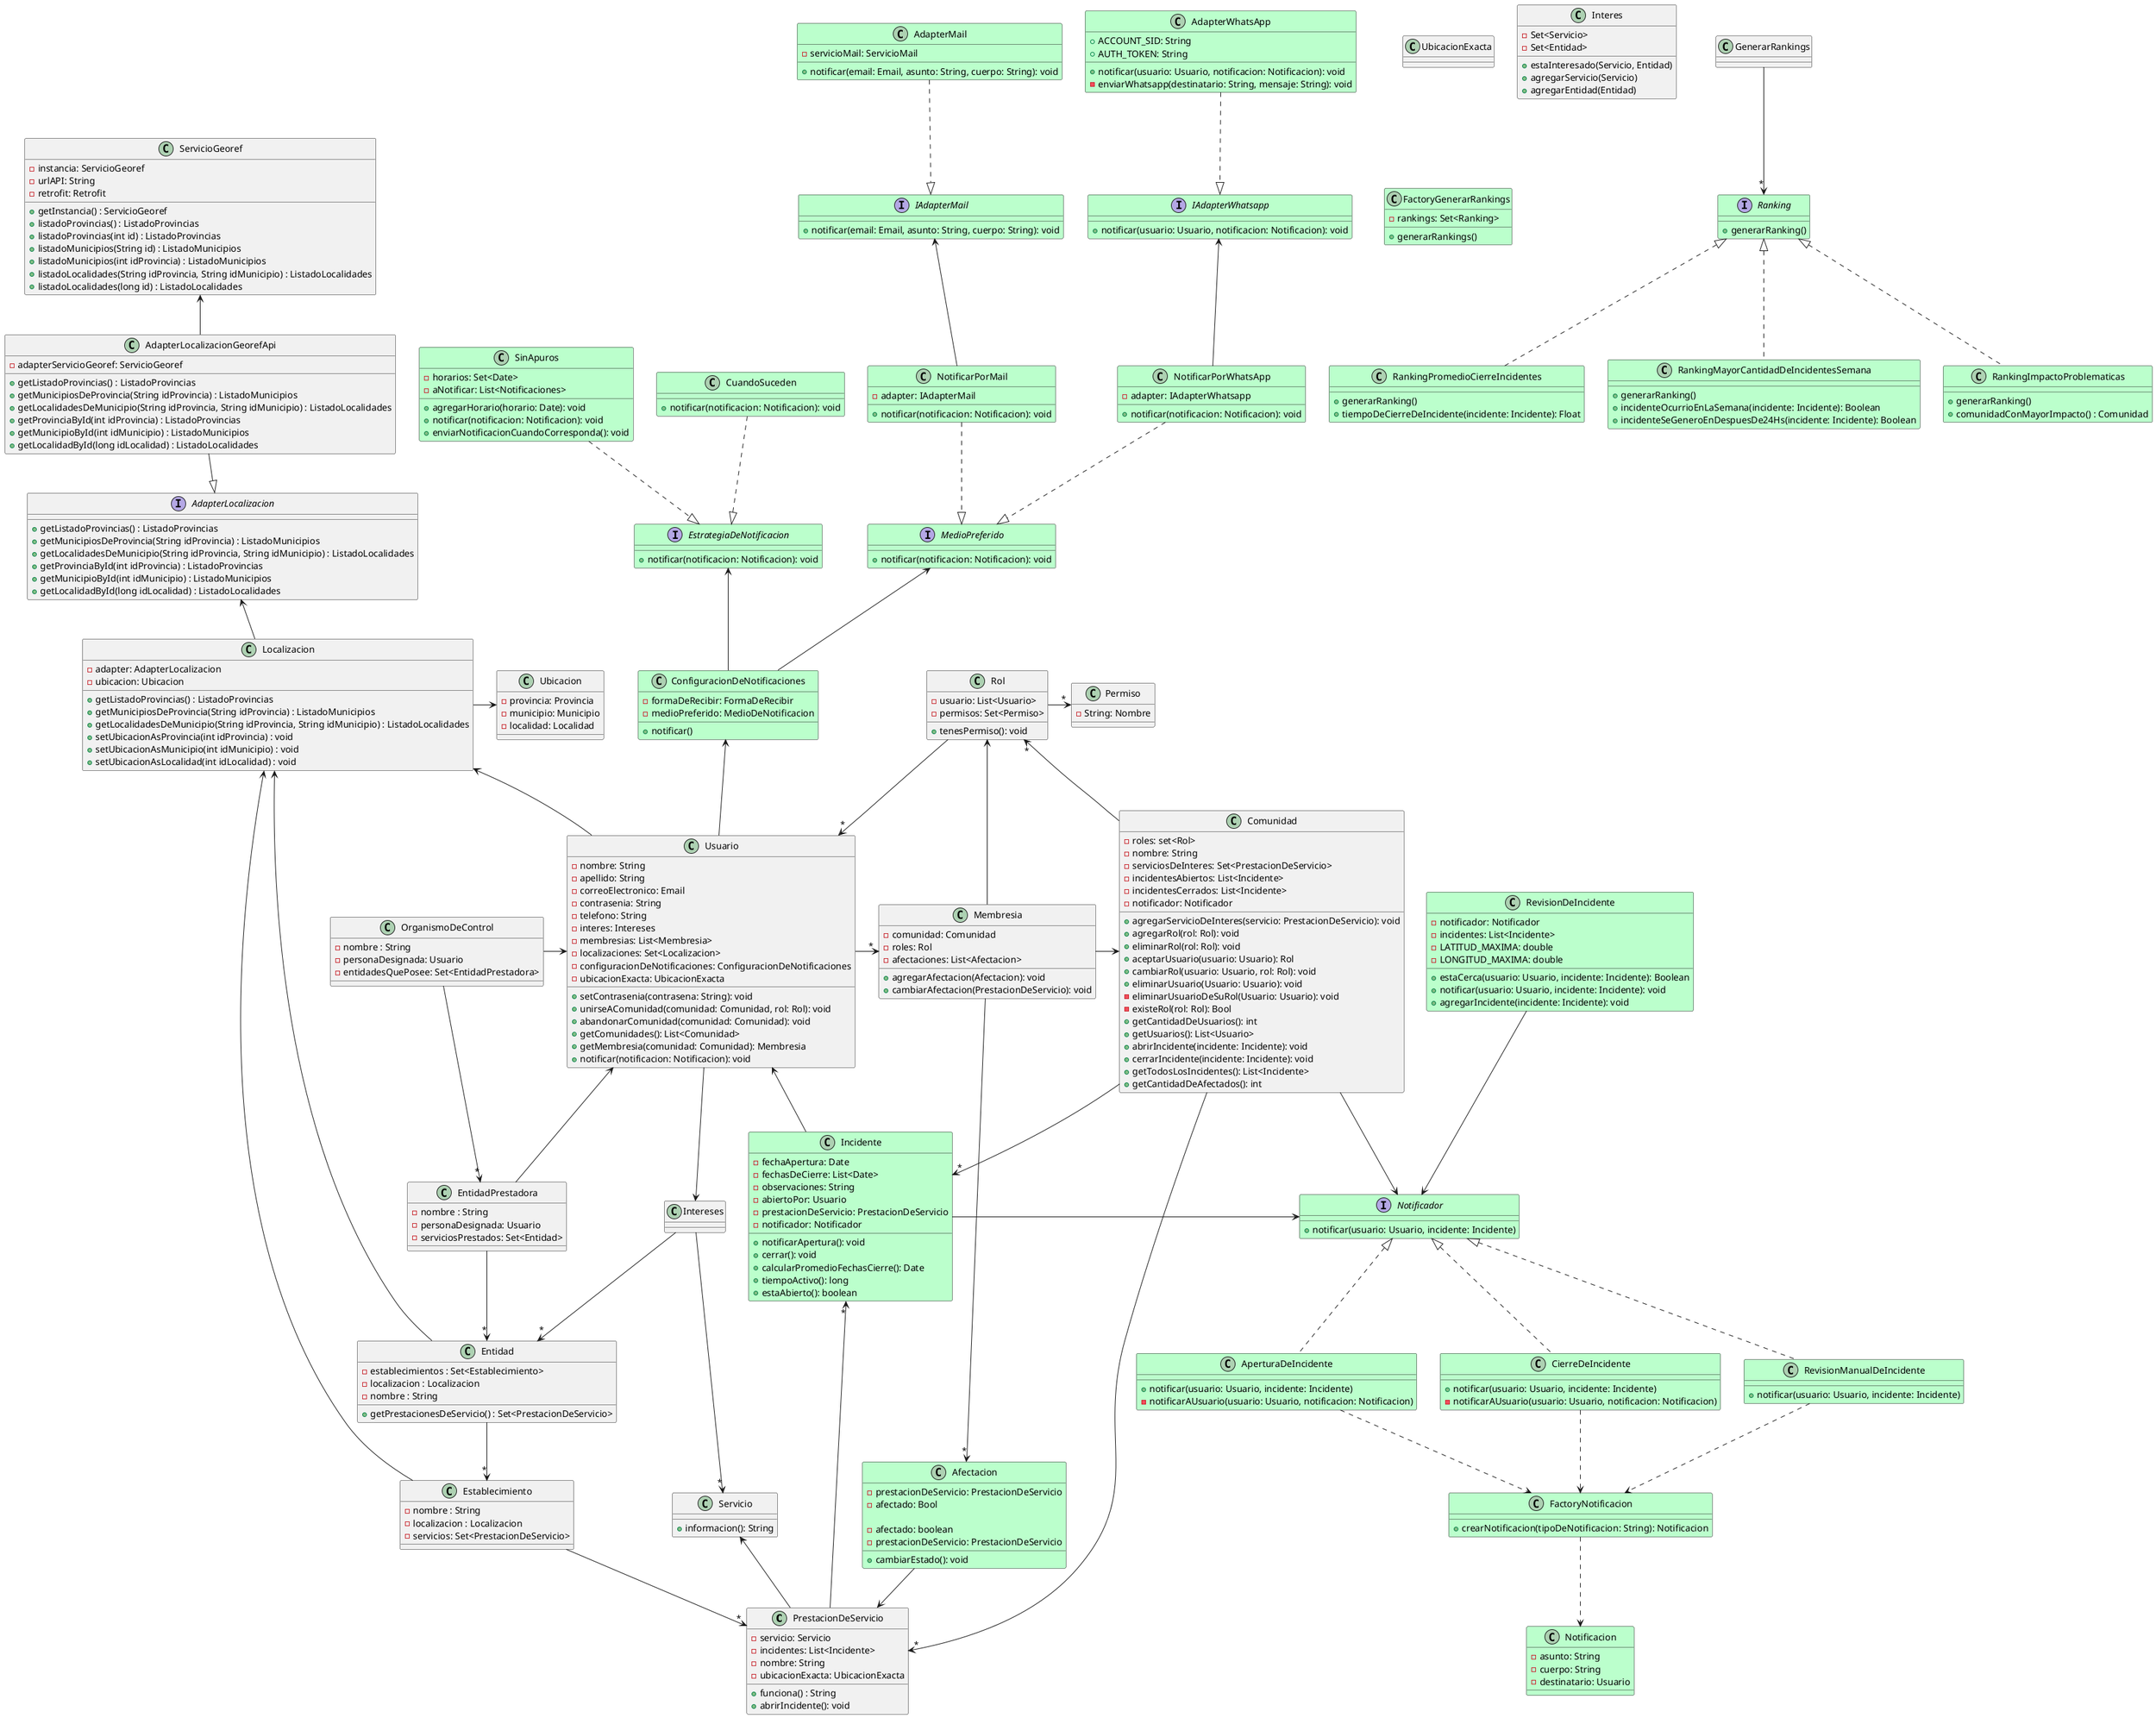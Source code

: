 @startuml

Class PrestacionDeServicio {    
    - servicio: Servicio
    - incidentes: List<Incidente>
    - nombre: String
    - ubicacionExacta: UbicacionExacta

    + funciona() : String
    + abrirIncidente(): void

}

Class UbicacionExacta {

}


Class Servicio {
    + informacion(): String
}


class Rol{
    -usuario: List<Usuario>
    -permisos: Set<Permiso>

    +tenesPermiso(): void
}




class Permiso{
 - String: Nombre

}


class Comunidad {
    - roles: set<Rol>
    - nombre: String
    - serviciosDeInteres: Set<PrestacionDeServicio>
    - incidentesAbiertos: List<Incidente>
    - incidentesCerrados: List<Incidente>
    - notificador: Notificador

    + agregarServicioDeInteres(servicio: PrestacionDeServicio): void
    + agregarRol(rol: Rol): void
    + eliminarRol(rol: Rol): void
    + aceptarUsuario(usuario: Usuario): Rol
    + cambiarRol(usuario: Usuario, rol: Rol): void
    + eliminarUsuario(Usuario: Usuario): void
    - eliminarUsuarioDeSuRol(Usuario: Usuario): void
    - existeRol(rol: Rol): Bool
    + getCantidadDeUsuarios(): int
    + getUsuarios(): List<Usuario>
    + abrirIncidente(incidente: Incidente): void
    + cerrarIncidente(incidente: Incidente): void
    + getTodosLosIncidentes(): List<Incidente>
    + getCantidadDeAfectados(): int
}



class Usuario{
    - nombre: String
    - apellido: String
    - correoElectronico: Email
    - contrasenia: String
    - telefono: String
    - interes: Intereses
    - membresias: List<Membresia>
    - localizaciones: Set<Localizacion>
    - configuracionDeNotificaciones: ConfiguracionDeNotificaciones
    - ubicacionExacta: UbicacionExacta




    + setContrasenia(contrasena: String): void
    + unirseAComunidad(comunidad: Comunidad, rol: Rol): void
    + abandonarComunidad(comunidad: Comunidad): void
    + getComunidades(): List<Comunidad>
    + getMembresia(comunidad: Comunidad): Membresia
    + notificar(notificacion: Notificacion): void
}




Class Entidad {
    - establecimientos : Set<Establecimiento>
    - localizacion : Localizacion
    - nombre : String

    + getPrestacionesDeServicio() : Set<PrestacionDeServicio>
}




Class Establecimiento {
    - nombre : String
    - localizacion : Localizacion
    - servicios: Set<PrestacionDeServicio>
}




Class Membresia {
    - comunidad: Comunidad
    - roles: Rol
    - afectaciones: List<Afectacion>

    + agregarAfectacion(Afectacion): void
    + cambiarAfectacion(PrestacionDeServicio): void
}

class Afectacion{
    - prestacionDeServicio: PrestacionDeServicio
    - afectado: Bool

    + cambiarEstado(): void
}


Class Localizacion {
    - adapter: AdapterLocalizacion
    - ubicacion: Ubicacion

    + getListadoProvincias() : ListadoProvincias
    + getMunicipiosDeProvincia(String idProvincia) : ListadoMunicipios
    + getLocalidadesDeMunicipio(String idProvincia, String idMunicipio) : ListadoLocalidades
    + setUbicacionAsProvincia(int idProvincia) : void
    + setUbicacionAsMunicipio(int idMunicipio) : void
    + setUbicacionAsLocalidad(int idLocalidad) : void
}




Interface AdapterLocalizacion {
    + getListadoProvincias() : ListadoProvincias
    + getMunicipiosDeProvincia(String idProvincia) : ListadoMunicipios
    + getLocalidadesDeMunicipio(String idProvincia, String idMunicipio) : ListadoLocalidades
    + getProvinciaById(int idProvincia) : ListadoProvincias
    + getMunicipioById(int idMunicipio) : ListadoMunicipios
    + getLocalidadById(long idLocalidad) : ListadoLocalidades
}




Class AdapterLocalizacionGeorefApi {
    - adapterServicioGeoref: ServicioGeoref

    + getListadoProvincias() : ListadoProvincias
    + getMunicipiosDeProvincia(String idProvincia) : ListadoMunicipios
    + getLocalidadesDeMunicipio(String idProvincia, String idMunicipio) : ListadoLocalidades
    + getProvinciaById(int idProvincia) : ListadoProvincias
    + getMunicipioById(int idMunicipio) : ListadoMunicipios
    + getLocalidadById(long idLocalidad) : ListadoLocalidades
}


Class ServicioGeoref {
    - instancia: ServicioGeoref
    - urlAPI: String
    - retrofit: Retrofit

    + getInstancia() : ServicioGeoref
    + listadoProvincias() : ListadoProvincias
    + listadoProvincias(int id) : ListadoProvincias
    + listadoMunicipios(String id) : ListadoMunicipios
    + listadoMunicipios(int idProvincia) : ListadoMunicipios
    + listadoLocalidades(String idProvincia, String idMunicipio) : ListadoLocalidades
    + listadoLocalidades(long id) : ListadoLocalidades
}


Class Interes {
    - Set<Servicio>
    - Set<Entidad>

    + estaInteresado(Servicio, Entidad)
    + agregarServicio(Servicio)
    + agregarEntidad(Entidad)
}


Class EntidadPrestadora {
    - nombre : String    
    - personaDesignada: Usuario
    - serviciosPrestados: Set<Entidad>
}


Class OrganismoDeControl {
    - nombre : String    
    - personaDesignada: Usuario
    - entidadesQuePosee: Set<EntidadPrestadora>
}

class Ubicacion {
    - provincia: Provincia
    - municipio: Municipio
    - localidad: Localidad
}

Localizacion <-- Usuario 
Localizacion <- Entidad
Localizacion <- Establecimiento
Localizacion -> Ubicacion

EntidadPrestadora --> "*" Entidad
OrganismoDeControl --> "*" EntidadPrestadora


Servicio <-- PrestacionDeServicio
Comunidad --> "*" PrestacionDeServicio
Entidad --> "*" Establecimiento
Intereses --> "*" Entidad
Intereses --> "*" Servicio 
Establecimiento --> "*" PrestacionDeServicio




Usuario <-- EntidadPrestadora
OrganismoDeControl -> Usuario
Rol --> "*" Usuario
Rol -> "*" Permiso
Rol "*" <- Comunidad
Membresia -> "*" Afectacion
Afectacion -> PrestacionDeServicio
Usuario -> "*" Membresia
Membresia -> Comunidad
Rol <-- Membresia
Usuario --> Intereses




AdapterLocalizacion <-- Localizacion
AdapterLocalizacionGeorefApi --|> AdapterLocalizacion
ServicioGeoref <-- AdapterLocalizacionGeorefApi


/' Entrega 3 '/

/' INCIDENTES '/
Class Incidente #bbffcc{
    - fechaApertura: Date
    - fechasDeCierre: List<Date>
    - observaciones: String
    - abiertoPor: Usuario
    - prestacionDeServicio: PrestacionDeServicio
    - notificador: Notificador

    + notificarApertura(): void
    + cerrar(): void
    + calcularPromedioFechasCierre(): Date
    + tiempoActivo(): long
    + estaAbierto(): boolean
}

Incidente "*" <-- PrestacionDeServicio 
Comunidad --> "*" Incidente
Incidente --> Usuario
Incidente -> Notificador
Comunidad --> Notificador

/' CONFIGURACION DE NOTIFICACIONES '/

Class ConfiguracionDeNotificaciones #bbffcc{
    - formaDeRecibir: FormaDeRecibir
    - medioPreferido: MedioDeNotificacion

    + notificar()
}

Interface MedioPreferido #bbffcc{
    + notificar(notificacion: Notificacion): void
}

Class NotificarPorWhatsApp #bbffcc{
    - adapter: IAdapterWhatsapp

    + notificar(notificacion: Notificacion): void
}

Class NotificarPorMail #bbffcc{
    - adapter: IAdapterMail

    + notificar(notificacion: Notificacion): void
}

/' ADAPTERS MEDIO DE NOTIFICACION '/

Interface IAdapterWhatsapp #bbffcc{
    + notificar(usuario: Usuario, notificacion: Notificacion): void
}

Interface IAdapterMail #bbffcc{
    + notificar(email: Email, asunto: String, cuerpo: String): void
}

Class AdapterWhatsApp #bbffcc{
    + ACCOUNT_SID: String
    + AUTH_TOKEN: String

    + notificar(usuario: Usuario, notificacion: Notificacion): void
    - enviarWhatsapp(destinatario: String, mensaje: String): void
}

Class AdapterMail #bbffcc{
    - servicioMail: ServicioMail

    + notificar(email: Email, asunto: String, cuerpo: String): void
}

Interface EstrategiaDeNotificacion #bbffcc{
    + notificar(notificacion: Notificacion): void
}

Class CuandoSuceden #bbffcc{
    + notificar(notificacion: Notificacion): void
}

Class SinApuros #bbffcc{
    - horarios: Set<Date>
    - aNotificar: List<Notificaciones>

    + agregarHorario(horario: Date): void
    + notificar(notificacion: Notificacion): void
    + enviarNotificacionCuandoCorresponda(): void
}


/' NOTIFICACIONES '/

Interface Notificador #bbffcc{
    + notificar(usuario: Usuario, incidente: Incidente)
}

Class AperturaDeIncidente #bbffcc{
    + notificar(usuario: Usuario, incidente: Incidente)
    - notificarAUsuario(usuario: Usuario, notificacion: Notificacion)
}

Class CierreDeIncidente #bbffcc{
    + notificar(usuario: Usuario, incidente: Incidente)
    - notificarAUsuario(usuario: Usuario, notificacion: Notificacion)
} 

Class RevisionManualDeIncidente #bbffcc{
    + notificar(usuario: Usuario, incidente: Incidente)
} 

Class FactoryNotificacion #bbffcc{
    + crearNotificacion(tipoDeNotificacion: String): Notificacion
}

Class Notificacion #bbffcc{
    - asunto: String
    - cuerpo: String
    - destinatario: Usuario
}

FactoryNotificacion ..> Notificacion
Notificador <|.. AperturaDeIncidente
Notificador <|.. CierreDeIncidente
Notificador <|.. RevisionManualDeIncidente
AperturaDeIncidente ..> FactoryNotificacion
CierreDeIncidente ..> FactoryNotificacion
RevisionManualDeIncidente ..> FactoryNotificacion


ConfiguracionDeNotificaciones <-- Usuario

EstrategiaDeNotificacion <-- ConfiguracionDeNotificaciones
MedioPreferido <-- ConfiguracionDeNotificaciones

CuandoSuceden ..|> EstrategiaDeNotificacion
SinApuros ..|> EstrategiaDeNotificacion


/' Whatsapp '/
AdapterWhatsApp ..|> IAdapterWhatsapp
IAdapterWhatsapp <-- NotificarPorWhatsApp
NotificarPorWhatsApp ..|> MedioPreferido

/' Mail '/
AdapterMail ..|> IAdapterMail
IAdapterMail <-- NotificarPorMail
NotificarPorMail ..|> MedioPreferido

/' SUGERENCIA REVISION DE INCIDENTE '/

Class RevisionDeIncidente #bbffcc{
    - notificador: Notificador
    - incidentes: List<Incidente>
    - LATITUD_MAXIMA: double
    - LONGITUD_MAXIMA: double

    + estaCerca(usuario: Usuario, incidente: Incidente): Boolean
    + notificar(usuario: Usuario, incidente: Incidente): void
    + agregarIncidente(incidente: Incidente): void
}

RevisionDeIncidente --> Notificador

/' AFECTADO U OBSERVADOR '/
Class Afectacion #bbffcc{
    - afectado: boolean
    - prestacionDeServicio: PrestacionDeServicio
}

/' RANKINGS '/


Class FactoryGenerarRankings #bbffcc{
    - rankings: Set<Ranking>

    + generarRankings()
}

Interface Ranking #bbffcc{
    + generarRanking()
}

Class RankingPromedioCierreIncidentes #bbffcc{
    + generarRanking()
    + tiempoDeCierreDeIncidente(incidente: Incidente): Float
}

Class RankingMayorCantidadDeIncidentesSemana #bbffcc{
    + generarRanking()
    + incidenteOcurrioEnLaSemana(incidente: Incidente): Boolean
    + incidenteSeGeneroEnDespuesDe24Hs(incidente: Incidente): Boolean
}

Class RankingImpactoProblematicas #bbffcc{
    + generarRanking()
    + comunidadConMayorImpacto() : Comunidad
}


GenerarRankings --> "*" Ranking
Ranking <|.. RankingPromedioCierreIncidentes
Ranking <|.. RankingMayorCantidadDeIncidentesSemana
Ranking <|.. RankingImpactoProblematicas

@enduml
